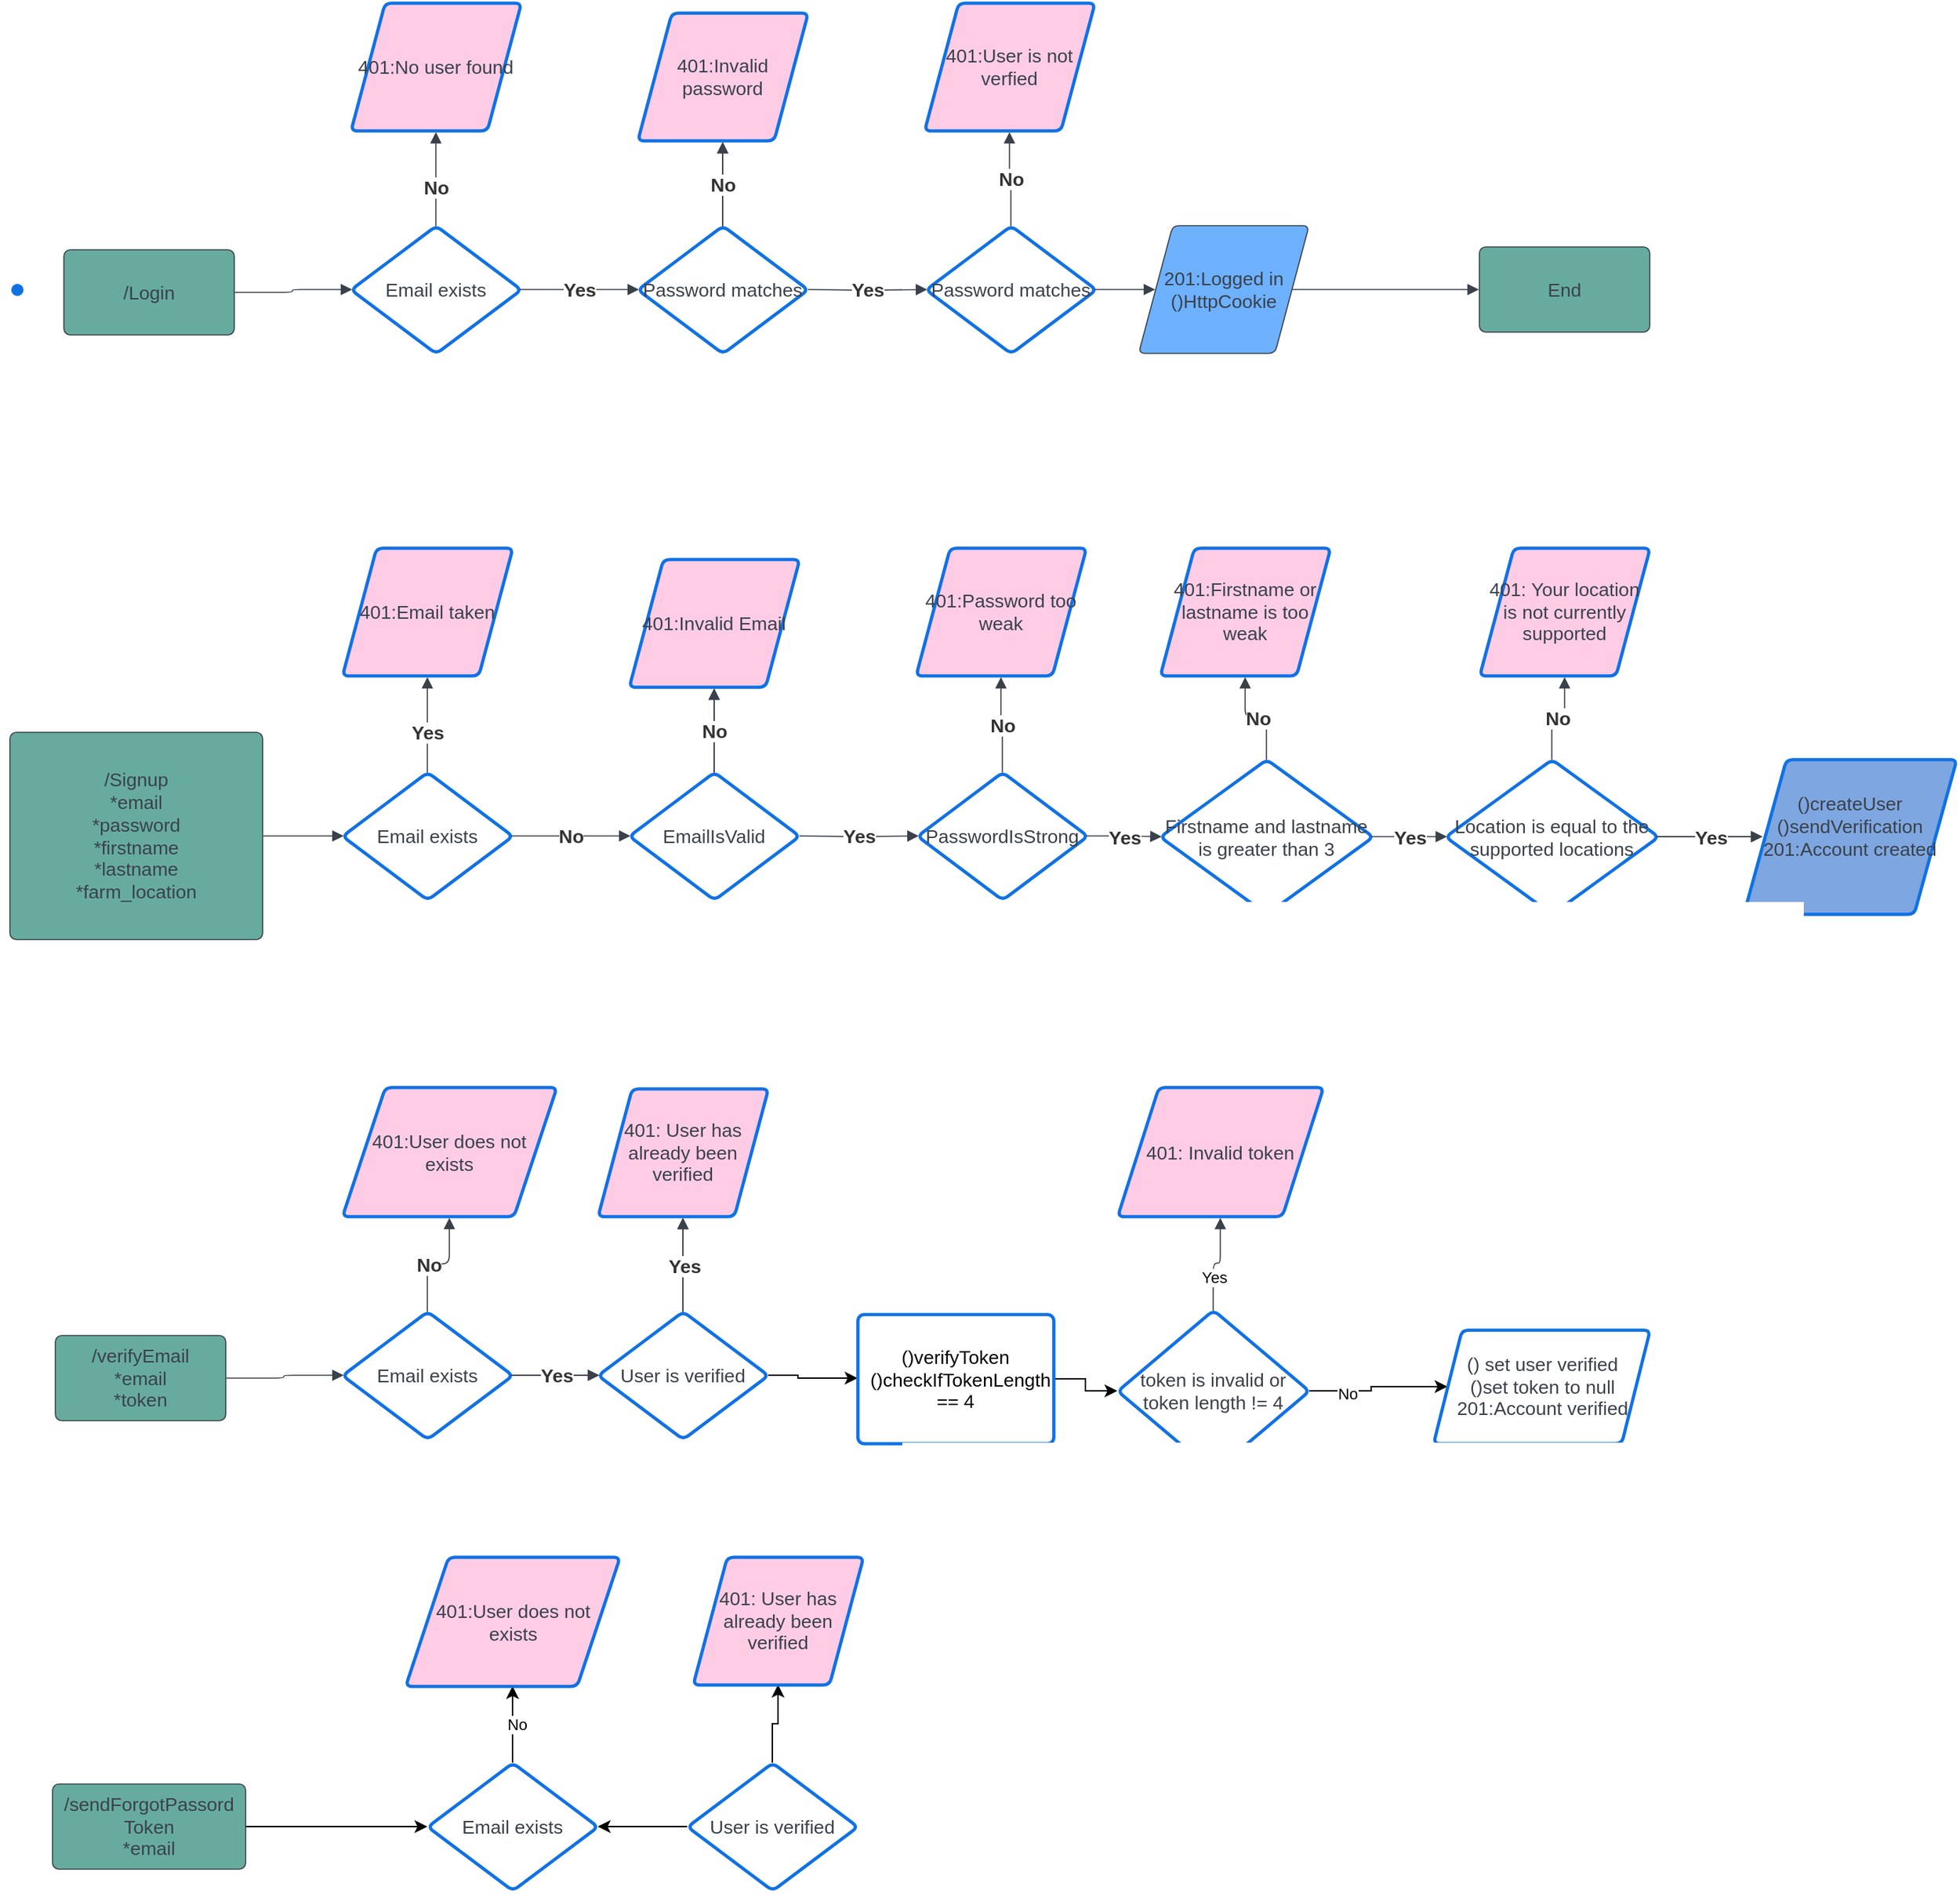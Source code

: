 <mxfile version="23.0.2" type="github">
  <diagram name="Page-1" id="c7558073-3199-34d8-9f00-42111426c3f3">
    <mxGraphModel dx="1134" dy="774" grid="1" gridSize="10" guides="1" tooltips="1" connect="1" arrows="1" fold="1" page="1" pageScale="1" pageWidth="826" pageHeight="1169" background="none" math="0" shadow="0">
      <root>
        <mxCell id="0" />
        <mxCell id="1" parent="0" />
        <mxCell id="62HumBrVCURjdnxOm6BM-210" value="/Login" style="html=1;overflow=block;blockSpacing=1;whiteSpace=wrap;fontSize=13.3;fontColor=#3a414a;spacing=3.8;strokeColor=#3a414a;strokeOpacity=100;fillOpacity=100;rounded=1;absoluteArcSize=1;arcSize=9;fillColor=#67AB9F;strokeWidth=0.8;lucidId=29C-Y0T68Jya;" vertex="1" parent="1">
          <mxGeometry x="383" y="879" width="120" height="60" as="geometry" />
        </mxCell>
        <mxCell id="62HumBrVCURjdnxOm6BM-211" value="Email exists" style="html=1;overflow=block;blockSpacing=1;whiteSpace=wrap;rhombus;fontSize=13.3;fontColor=#3a414a;spacing=3.8;strokeColor=#1071e5;strokeOpacity=100;fillOpacity=100;rounded=1;absoluteArcSize=1;arcSize=9;fillColor=#ffffff;strokeWidth=2.3;lucidId=29C-oESGDhz8;" vertex="1" parent="1">
          <mxGeometry x="585" y="862" width="120" height="90" as="geometry" />
        </mxCell>
        <mxCell id="62HumBrVCURjdnxOm6BM-212" value="201:Logged in&#xa;()HttpCookie" style="html=1;overflow=block;blockSpacing=1;whiteSpace=wrap;shape=parallelogram;perimeter=parallelogramPerimeter;anchorPointDirection=0;fontSize=13.3;fontColor=#3a414a;spacing=9;strokeColor=#3a414a;strokeOpacity=100;fillOpacity=100;rounded=1;absoluteArcSize=1;arcSize=9;fillColor=#6db1ff;strokeWidth=0.8;lucidId=29C-ZFRGiI9G;" vertex="1" parent="1">
          <mxGeometry x="1140" y="862" width="120" height="90" as="geometry" />
        </mxCell>
        <mxCell id="62HumBrVCURjdnxOm6BM-213" value="End" style="html=1;overflow=block;blockSpacing=1;whiteSpace=wrap;fontSize=13.3;fontColor=#3a414a;spacing=3.8;strokeColor=#3a414a;strokeOpacity=100;fillOpacity=100;rounded=1;absoluteArcSize=1;arcSize=9;fillColor=#67AB9F;strokeWidth=0.8;lucidId=29C-p0q4bzq7;" vertex="1" parent="1">
          <mxGeometry x="1380" y="877" width="120" height="60" as="geometry" />
        </mxCell>
        <mxCell id="62HumBrVCURjdnxOm6BM-214" value="" style="html=1;jettySize=18;whiteSpace=wrap;fontSize=13;strokeColor=#3a414a;strokeOpacity=100;strokeWidth=0.8;rounded=1;arcSize=12;edgeStyle=orthogonalEdgeStyle;startArrow=none;endArrow=block;endFill=1;exitX=1.003;exitY=0.5;exitPerimeter=0;entryX=0.009;entryY=0.5;entryPerimeter=0;lucidId=29C-rlwh0YN0;" edge="1" parent="1" source="62HumBrVCURjdnxOm6BM-210" target="62HumBrVCURjdnxOm6BM-211">
          <mxGeometry width="100" height="100" relative="1" as="geometry">
            <Array as="points" />
          </mxGeometry>
        </mxCell>
        <mxCell id="62HumBrVCURjdnxOm6BM-215" value="" style="html=1;jettySize=18;whiteSpace=wrap;fontSize=13.3;fontColor=#333333;fontStyle=1;strokeColor=#3a414a;strokeOpacity=100;strokeWidth=0.8;rounded=1;arcSize=12;edgeStyle=orthogonalEdgeStyle;startArrow=none;endArrow=block;endFill=1;exitX=0.991;exitY=0.5;exitPerimeter=0;entryX=0.009;entryY=0.5;entryPerimeter=0;lucidId=29C-Whvy0IPO;" edge="1" parent="1" source="62HumBrVCURjdnxOm6BM-211" target="62HumBrVCURjdnxOm6BM-220">
          <mxGeometry width="100" height="100" relative="1" as="geometry">
            <Array as="points" />
          </mxGeometry>
        </mxCell>
        <mxCell id="62HumBrVCURjdnxOm6BM-216" value="Yes" style="text;html=1;resizable=0;labelBackgroundColor=default;align=center;verticalAlign=middle;fontStyle=1;fontColor=#333333;fontSize=13.3;" vertex="1" parent="62HumBrVCURjdnxOm6BM-215">
          <mxGeometry relative="1" as="geometry" />
        </mxCell>
        <mxCell id="62HumBrVCURjdnxOm6BM-217" value="" style="html=1;jettySize=18;whiteSpace=wrap;fontSize=13.3;fontColor=#333333;fontStyle=1;strokeColor=#3a414a;strokeOpacity=100;strokeWidth=0.8;rounded=1;arcSize=12;edgeStyle=orthogonalEdgeStyle;startArrow=none;endArrow=block;endFill=1;exitX=0.5;exitY=0.004;exitPerimeter=0;entryX=0.5;entryY=1.012;entryPerimeter=0;lucidId=29C-Mr47LvP2;" edge="1" parent="1" source="62HumBrVCURjdnxOm6BM-211" target="62HumBrVCURjdnxOm6BM-223">
          <mxGeometry width="100" height="100" relative="1" as="geometry">
            <Array as="points" />
          </mxGeometry>
        </mxCell>
        <mxCell id="62HumBrVCURjdnxOm6BM-218" value="No" style="text;html=1;resizable=0;labelBackgroundColor=default;align=center;verticalAlign=middle;fontStyle=1;fontColor=#333333;fontSize=13.3;" vertex="1" parent="62HumBrVCURjdnxOm6BM-217">
          <mxGeometry x="-0.156" relative="1" as="geometry" />
        </mxCell>
        <mxCell id="62HumBrVCURjdnxOm6BM-219" value="" style="html=1;jettySize=18;whiteSpace=wrap;fontSize=13;strokeColor=#3a414a;strokeOpacity=100;strokeWidth=0.8;rounded=1;arcSize=12;edgeStyle=orthogonalEdgeStyle;startArrow=none;endArrow=block;endFill=1;exitX=0.903;exitY=0.5;exitPerimeter=0;entryX=-0.003;entryY=0.5;entryPerimeter=0;lucidId=29C-q3EVUtG_;" edge="1" parent="1" source="62HumBrVCURjdnxOm6BM-212" target="62HumBrVCURjdnxOm6BM-213">
          <mxGeometry width="100" height="100" relative="1" as="geometry">
            <Array as="points" />
          </mxGeometry>
        </mxCell>
        <mxCell id="62HumBrVCURjdnxOm6BM-220" value="Password matches" style="html=1;overflow=block;blockSpacing=1;whiteSpace=wrap;rhombus;fontSize=13.3;fontColor=#3a414a;spacing=3.8;strokeColor=#1071e5;strokeOpacity=100;fillOpacity=100;rounded=1;absoluteArcSize=1;arcSize=9;fillColor=#ffffff;strokeWidth=2.3;lucidId=p_C-7IIEqgi_;" vertex="1" parent="1">
          <mxGeometry x="787" y="862" width="120" height="90" as="geometry" />
        </mxCell>
        <mxCell id="62HumBrVCURjdnxOm6BM-221" value="" style="html=1;jettySize=18;whiteSpace=wrap;fontSize=13;strokeColor=#3a414a;strokeOpacity=100;strokeWidth=0.8;rounded=1;arcSize=12;edgeStyle=orthogonalEdgeStyle;startArrow=none;endArrow=block;endFill=1;exitX=0.5;exitY=0.004;exitPerimeter=0;entryX=0.5;entryY=1.012;entryPerimeter=0;lucidId=nbD-ZyhEIkPe;" edge="1" parent="1" source="62HumBrVCURjdnxOm6BM-220" target="62HumBrVCURjdnxOm6BM-222">
          <mxGeometry width="100" height="100" relative="1" as="geometry">
            <Array as="points" />
          </mxGeometry>
        </mxCell>
        <mxCell id="62HumBrVCURjdnxOm6BM-222" value="401:Invalid password" style="html=1;overflow=block;blockSpacing=1;whiteSpace=wrap;shape=parallelogram;perimeter=parallelogramPerimeter;anchorPointDirection=0;fontSize=13.3;fontColor=#3a414a;spacing=3.8;strokeColor=#1071e5;strokeOpacity=100;fillOpacity=100;rounded=1;absoluteArcSize=1;arcSize=9;fillColor=#FFCCE6;strokeWidth=2.3;lucidId=mbD-WJXODha4;" vertex="1" parent="1">
          <mxGeometry x="787" y="712" width="120" height="90" as="geometry" />
        </mxCell>
        <mxCell id="62HumBrVCURjdnxOm6BM-223" value="401:No user found" style="html=1;overflow=block;blockSpacing=1;whiteSpace=wrap;shape=parallelogram;perimeter=parallelogramPerimeter;anchorPointDirection=0;fontSize=13.3;fontColor=#3a414a;spacing=3.8;strokeColor=#1071e5;strokeOpacity=100;fillOpacity=100;rounded=1;absoluteArcSize=1;arcSize=9;fillColor=#FFCCE6;strokeWidth=2.3;lucidId=PeD-VPZ_ZLq2;" vertex="1" parent="1">
          <mxGeometry x="585" y="705" width="120" height="90" as="geometry" />
        </mxCell>
        <mxCell id="62HumBrVCURjdnxOm6BM-224" value="" style="html=1;jettySize=18;whiteSpace=wrap;fontSize=13.3;fontColor=#333333;fontStyle=1;strokeColor=#3a414a;strokeOpacity=100;strokeWidth=0.8;rounded=1;arcSize=12;edgeStyle=orthogonalEdgeStyle;startArrow=none;endArrow=block;endFill=1;entryX=0.009;entryY=0.5;entryPerimeter=0;lucidId=LfD-Xay5Ag-Q;" edge="1" parent="1" target="62HumBrVCURjdnxOm6BM-226">
          <mxGeometry width="100" height="100" relative="1" as="geometry">
            <Array as="points" />
            <mxPoint x="907" y="907" as="sourcePoint" />
          </mxGeometry>
        </mxCell>
        <mxCell id="62HumBrVCURjdnxOm6BM-225" value="Yes" style="text;html=1;resizable=0;labelBackgroundColor=default;align=center;verticalAlign=middle;fontStyle=1;fontColor=#333333;fontSize=13.3;" vertex="1" parent="62HumBrVCURjdnxOm6BM-224">
          <mxGeometry relative="1" as="geometry" />
        </mxCell>
        <mxCell id="62HumBrVCURjdnxOm6BM-226" value="Password matches" style="html=1;overflow=block;blockSpacing=1;whiteSpace=wrap;rhombus;fontSize=13.3;fontColor=#3a414a;spacing=3.8;strokeColor=#1071e5;strokeOpacity=100;fillOpacity=100;rounded=1;absoluteArcSize=1;arcSize=9;fillColor=#ffffff;strokeWidth=2.3;lucidId=LfD-Kc9T6Nfg;" vertex="1" parent="1">
          <mxGeometry x="990" y="862" width="120" height="90" as="geometry" />
        </mxCell>
        <mxCell id="62HumBrVCURjdnxOm6BM-227" value="" style="html=1;jettySize=18;whiteSpace=wrap;fontSize=13;strokeColor=#3a414a;strokeOpacity=100;strokeWidth=0.8;rounded=1;arcSize=12;edgeStyle=orthogonalEdgeStyle;startArrow=none;endArrow=block;endFill=1;exitX=0.991;exitY=0.5;exitPerimeter=0;entryX=0.097;entryY=0.5;entryPerimeter=0;lucidId=ZfD-6.MrFPfc;" edge="1" parent="1" source="62HumBrVCURjdnxOm6BM-226" target="62HumBrVCURjdnxOm6BM-212">
          <mxGeometry width="100" height="100" relative="1" as="geometry">
            <Array as="points" />
          </mxGeometry>
        </mxCell>
        <mxCell id="62HumBrVCURjdnxOm6BM-228" value="" style="html=1;jettySize=18;whiteSpace=wrap;fontSize=13.3;fontColor=#333333;fontStyle=1;align=center;strokeColor=#3a414a;strokeOpacity=100;strokeWidth=0.8;rounded=1;arcSize=12;edgeStyle=orthogonalEdgeStyle;startArrow=none;endArrow=block;endFill=1;exitX=0.5;exitY=0.004;exitPerimeter=0;entryX=0.5;entryY=1.012;entryPerimeter=0;lucidId=fgD-ajWM05fE;" edge="1" parent="1" source="62HumBrVCURjdnxOm6BM-220" target="62HumBrVCURjdnxOm6BM-222">
          <mxGeometry width="100" height="100" relative="1" as="geometry">
            <Array as="points" />
          </mxGeometry>
        </mxCell>
        <mxCell id="62HumBrVCURjdnxOm6BM-229" value="No" style="text;html=1;resizable=0;labelBackgroundColor=default;align=center;verticalAlign=middle;fontStyle=1;fontColor=#333333;fontSize=13.3;" vertex="1" parent="62HumBrVCURjdnxOm6BM-228">
          <mxGeometry relative="1" as="geometry" />
        </mxCell>
        <mxCell id="62HumBrVCURjdnxOm6BM-230" value="" style="html=1;jettySize=18;whiteSpace=wrap;fontSize=13.3;fontColor=#333333;fontStyle=1;align=center;strokeColor=#3a414a;strokeOpacity=100;strokeWidth=0.8;rounded=1;arcSize=12;edgeStyle=orthogonalEdgeStyle;startArrow=none;endArrow=block;endFill=1;exitX=0.5;exitY=0.004;exitPerimeter=0;entryX=0.5;entryY=1.012;entryPerimeter=0;lucidId=ugD-94D_F00T;" edge="1" parent="1" source="62HumBrVCURjdnxOm6BM-226" target="62HumBrVCURjdnxOm6BM-232">
          <mxGeometry width="100" height="100" relative="1" as="geometry">
            <Array as="points" />
          </mxGeometry>
        </mxCell>
        <mxCell id="62HumBrVCURjdnxOm6BM-231" value="No" style="text;html=1;resizable=0;labelBackgroundColor=default;align=center;verticalAlign=middle;fontStyle=1;fontColor=#333333;fontSize=13.3;" vertex="1" parent="62HumBrVCURjdnxOm6BM-230">
          <mxGeometry relative="1" as="geometry" />
        </mxCell>
        <mxCell id="62HumBrVCURjdnxOm6BM-232" value="401:User is not verfied" style="html=1;overflow=block;blockSpacing=1;whiteSpace=wrap;shape=parallelogram;perimeter=parallelogramPerimeter;anchorPointDirection=0;fontSize=13.3;fontColor=#3a414a;spacing=3.8;strokeColor=#1071e5;strokeOpacity=100;fillOpacity=100;rounded=1;absoluteArcSize=1;arcSize=9;fillColor=#FFCCE6;strokeWidth=2.3;lucidId=wgD-iBjF-E~x;" vertex="1" parent="1">
          <mxGeometry x="989" y="705" width="120" height="90" as="geometry" />
        </mxCell>
        <mxCell id="62HumBrVCURjdnxOm6BM-233" value="/Signup&#xa;*email&#xa;*password&#xa;*firstname&#xa;*lastname&#xa;*farm_location" style="html=1;overflow=block;blockSpacing=1;whiteSpace=wrap;fontSize=13.3;fontColor=#3a414a;spacing=3.8;strokeColor=#3a414a;strokeOpacity=100;fillOpacity=100;rounded=1;absoluteArcSize=1;arcSize=9;fillColor=#67AB9F;strokeWidth=0.8;lucidId=ThD-msHrC5PV;" vertex="1" parent="1">
          <mxGeometry x="345" y="1219" width="178" height="146" as="geometry" />
        </mxCell>
        <mxCell id="62HumBrVCURjdnxOm6BM-234" value="Email exists" style="html=1;overflow=block;blockSpacing=1;whiteSpace=wrap;rhombus;fontSize=13.3;fontColor=#3a414a;spacing=3.8;strokeColor=#1071e5;strokeOpacity=100;fillOpacity=100;rounded=1;absoluteArcSize=1;arcSize=9;fillColor=#ffffff;strokeWidth=2.3;lucidId=ThD-nvDqKR3D;" vertex="1" parent="1">
          <mxGeometry x="579" y="1247" width="120" height="90" as="geometry" />
        </mxCell>
        <mxCell id="62HumBrVCURjdnxOm6BM-235" value="" style="html=1;jettySize=18;whiteSpace=wrap;fontSize=13;strokeColor=#3a414a;strokeOpacity=100;strokeWidth=0.8;rounded=1;arcSize=12;edgeStyle=orthogonalEdgeStyle;startArrow=none;endArrow=block;endFill=1;exitX=1.002;exitY=0.5;exitPerimeter=0;entryX=0.009;entryY=0.5;entryPerimeter=0;lucidId=ThD-l9cR6ZK3;" edge="1" parent="1" source="62HumBrVCURjdnxOm6BM-233" target="62HumBrVCURjdnxOm6BM-234">
          <mxGeometry width="100" height="100" relative="1" as="geometry">
            <Array as="points" />
          </mxGeometry>
        </mxCell>
        <mxCell id="62HumBrVCURjdnxOm6BM-236" value="" style="html=1;jettySize=18;whiteSpace=wrap;fontSize=13.3;fontColor=#333333;fontStyle=1;strokeColor=#3a414a;strokeOpacity=100;strokeWidth=0.8;rounded=1;arcSize=12;edgeStyle=orthogonalEdgeStyle;startArrow=none;endArrow=block;endFill=1;exitX=0.991;exitY=0.5;exitPerimeter=0;entryX=0.009;entryY=0.5;entryPerimeter=0;lucidId=ThD-q9ZssvZ3;" edge="1" parent="1" source="62HumBrVCURjdnxOm6BM-234" target="62HumBrVCURjdnxOm6BM-240">
          <mxGeometry width="100" height="100" relative="1" as="geometry">
            <Array as="points" />
          </mxGeometry>
        </mxCell>
        <mxCell id="62HumBrVCURjdnxOm6BM-237" value="No" style="text;html=1;resizable=0;labelBackgroundColor=default;align=center;verticalAlign=middle;fontStyle=1;fontColor=#333333;fontSize=13.3;" vertex="1" parent="62HumBrVCURjdnxOm6BM-236">
          <mxGeometry relative="1" as="geometry" />
        </mxCell>
        <mxCell id="62HumBrVCURjdnxOm6BM-238" value="" style="html=1;jettySize=18;whiteSpace=wrap;fontSize=13.3;fontColor=#333333;fontStyle=1;strokeColor=#3a414a;strokeOpacity=100;strokeWidth=0.8;rounded=1;arcSize=12;edgeStyle=orthogonalEdgeStyle;startArrow=none;endArrow=block;endFill=1;exitX=0.5;exitY=0.004;exitPerimeter=0;entryX=0.5;entryY=1.012;entryPerimeter=0;lucidId=ThD-I19RZEaH;" edge="1" parent="1" source="62HumBrVCURjdnxOm6BM-234" target="62HumBrVCURjdnxOm6BM-243">
          <mxGeometry width="100" height="100" relative="1" as="geometry">
            <Array as="points" />
          </mxGeometry>
        </mxCell>
        <mxCell id="62HumBrVCURjdnxOm6BM-239" value="Yes" style="text;html=1;resizable=0;labelBackgroundColor=default;align=center;verticalAlign=middle;fontStyle=1;fontColor=#333333;fontSize=13.3;" vertex="1" parent="62HumBrVCURjdnxOm6BM-238">
          <mxGeometry x="-0.156" relative="1" as="geometry" />
        </mxCell>
        <mxCell id="62HumBrVCURjdnxOm6BM-240" value="EmailIsValid" style="html=1;overflow=block;blockSpacing=1;whiteSpace=wrap;rhombus;fontSize=13.3;fontColor=#3a414a;spacing=3.8;strokeColor=#1071e5;strokeOpacity=100;fillOpacity=100;rounded=1;absoluteArcSize=1;arcSize=9;fillColor=#ffffff;strokeWidth=2.3;lucidId=ThD-5_bWH5HX;" vertex="1" parent="1">
          <mxGeometry x="781" y="1247" width="120" height="90" as="geometry" />
        </mxCell>
        <mxCell id="62HumBrVCURjdnxOm6BM-241" value="" style="html=1;jettySize=18;whiteSpace=wrap;fontSize=13;strokeColor=#3a414a;strokeOpacity=100;strokeWidth=0.8;rounded=1;arcSize=12;edgeStyle=orthogonalEdgeStyle;startArrow=none;endArrow=block;endFill=1;exitX=0.5;exitY=0.004;exitPerimeter=0;entryX=0.5;entryY=1.012;entryPerimeter=0;lucidId=ThD-HYlzz02X;" edge="1" parent="1" source="62HumBrVCURjdnxOm6BM-240" target="62HumBrVCURjdnxOm6BM-242">
          <mxGeometry width="100" height="100" relative="1" as="geometry">
            <Array as="points" />
          </mxGeometry>
        </mxCell>
        <mxCell id="62HumBrVCURjdnxOm6BM-242" value="401:Invalid Email" style="html=1;overflow=block;blockSpacing=1;whiteSpace=wrap;shape=parallelogram;perimeter=parallelogramPerimeter;anchorPointDirection=0;fontSize=13.3;fontColor=#3a414a;spacing=3.8;strokeColor=#1071e5;strokeOpacity=100;fillOpacity=100;rounded=1;absoluteArcSize=1;arcSize=9;fillColor=#FFCCE6;strokeWidth=2.3;lucidId=ThD-_YmIvzGc;" vertex="1" parent="1">
          <mxGeometry x="781" y="1097" width="120" height="90" as="geometry" />
        </mxCell>
        <mxCell id="62HumBrVCURjdnxOm6BM-243" value="401:Email taken" style="html=1;overflow=block;blockSpacing=1;whiteSpace=wrap;shape=parallelogram;perimeter=parallelogramPerimeter;anchorPointDirection=0;fontSize=13.3;fontColor=#3a414a;spacing=3.8;strokeColor=#1071e5;strokeOpacity=100;fillOpacity=100;rounded=1;absoluteArcSize=1;arcSize=9;fillColor=#FFCCE6;strokeWidth=2.3;lucidId=ThD-IimVVPlu;" vertex="1" parent="1">
          <mxGeometry x="579" y="1089" width="120" height="90" as="geometry" />
        </mxCell>
        <mxCell id="62HumBrVCURjdnxOm6BM-244" value="" style="html=1;jettySize=18;whiteSpace=wrap;fontSize=13.3;fontColor=#333333;fontStyle=1;strokeColor=#3a414a;strokeOpacity=100;strokeWidth=0.8;rounded=1;arcSize=12;edgeStyle=orthogonalEdgeStyle;startArrow=none;endArrow=block;endFill=1;entryX=0.009;entryY=0.5;entryPerimeter=0;lucidId=ThD-vpn3.ZYP;" edge="1" parent="1" target="62HumBrVCURjdnxOm6BM-246">
          <mxGeometry width="100" height="100" relative="1" as="geometry">
            <Array as="points" />
            <mxPoint x="901" y="1292" as="sourcePoint" />
          </mxGeometry>
        </mxCell>
        <mxCell id="62HumBrVCURjdnxOm6BM-245" value="Yes" style="text;html=1;resizable=0;labelBackgroundColor=default;align=center;verticalAlign=middle;fontStyle=1;fontColor=#333333;fontSize=13.3;" vertex="1" parent="62HumBrVCURjdnxOm6BM-244">
          <mxGeometry relative="1" as="geometry" />
        </mxCell>
        <mxCell id="62HumBrVCURjdnxOm6BM-246" value="PasswordIsStrong" style="html=1;overflow=block;blockSpacing=1;whiteSpace=wrap;rhombus;fontSize=13.3;fontColor=#3a414a;spacing=3.8;strokeColor=#1071e5;strokeOpacity=100;fillOpacity=100;rounded=1;absoluteArcSize=1;arcSize=9;fillColor=#ffffff;strokeWidth=2.3;lucidId=ThD-HPPIBmXh;" vertex="1" parent="1">
          <mxGeometry x="984" y="1247" width="120" height="90" as="geometry" />
        </mxCell>
        <mxCell id="62HumBrVCURjdnxOm6BM-247" value="" style="html=1;jettySize=18;whiteSpace=wrap;fontSize=13.3;fontColor=#333333;fontStyle=1;align=center;strokeColor=#3a414a;strokeOpacity=100;strokeWidth=0.8;rounded=1;arcSize=12;edgeStyle=orthogonalEdgeStyle;startArrow=none;endArrow=block;endFill=1;exitX=0.5;exitY=0.004;exitPerimeter=0;entryX=0.5;entryY=1.012;entryPerimeter=0;lucidId=ThD-p2_1oI.5;" edge="1" parent="1" source="62HumBrVCURjdnxOm6BM-240" target="62HumBrVCURjdnxOm6BM-242">
          <mxGeometry width="100" height="100" relative="1" as="geometry">
            <Array as="points" />
          </mxGeometry>
        </mxCell>
        <mxCell id="62HumBrVCURjdnxOm6BM-248" value="No" style="text;html=1;resizable=0;labelBackgroundColor=default;align=center;verticalAlign=middle;fontStyle=1;fontColor=#333333;fontSize=13.3;" vertex="1" parent="62HumBrVCURjdnxOm6BM-247">
          <mxGeometry relative="1" as="geometry" />
        </mxCell>
        <mxCell id="62HumBrVCURjdnxOm6BM-249" value="" style="html=1;jettySize=18;whiteSpace=wrap;fontSize=13.3;fontColor=#333333;fontStyle=1;align=center;strokeColor=#3a414a;strokeOpacity=100;strokeWidth=0.8;rounded=1;arcSize=12;edgeStyle=orthogonalEdgeStyle;startArrow=none;endArrow=block;endFill=1;exitX=0.5;exitY=0.004;exitPerimeter=0;entryX=0.5;entryY=1.012;entryPerimeter=0;lucidId=ThD-bxyU5PMf;" edge="1" parent="1" source="62HumBrVCURjdnxOm6BM-246" target="62HumBrVCURjdnxOm6BM-251">
          <mxGeometry width="100" height="100" relative="1" as="geometry">
            <Array as="points" />
          </mxGeometry>
        </mxCell>
        <mxCell id="62HumBrVCURjdnxOm6BM-250" value="No" style="text;html=1;resizable=0;labelBackgroundColor=default;align=center;verticalAlign=middle;fontStyle=1;fontColor=#333333;fontSize=13.3;" vertex="1" parent="62HumBrVCURjdnxOm6BM-249">
          <mxGeometry relative="1" as="geometry" />
        </mxCell>
        <mxCell id="62HumBrVCURjdnxOm6BM-251" value="401:Password too weak" style="html=1;overflow=block;blockSpacing=1;whiteSpace=wrap;shape=parallelogram;perimeter=parallelogramPerimeter;anchorPointDirection=0;fontSize=13.3;fontColor=#3a414a;spacing=3.8;strokeColor=#1071e5;strokeOpacity=100;fillOpacity=100;rounded=1;absoluteArcSize=1;arcSize=9;fillColor=#FFCCE6;strokeWidth=2.3;lucidId=ThD-a4Rsdz5X;" vertex="1" parent="1">
          <mxGeometry x="983" y="1089" width="120" height="90" as="geometry" />
        </mxCell>
        <mxCell id="62HumBrVCURjdnxOm6BM-252" value="Firstname and lastname is greater than 3" style="html=1;overflow=block;blockSpacing=1;whiteSpace=wrap;rhombus;fontSize=13.3;fontColor=#3a414a;spacing=3.8;strokeColor=#1071e5;strokeOpacity=100;fillOpacity=100;rounded=1;absoluteArcSize=1;arcSize=9;fillColor=#ffffff;strokeWidth=2.3;lucidId=mkD-M_D.9qMC;" vertex="1" parent="1">
          <mxGeometry x="1155" y="1238" width="150" height="109" as="geometry" />
        </mxCell>
        <mxCell id="62HumBrVCURjdnxOm6BM-253" value="" style="html=1;jettySize=18;whiteSpace=wrap;fontSize=13.3;fontColor=#333333;fontStyle=1;align=center;strokeColor=#3a414a;strokeOpacity=100;strokeWidth=0.8;rounded=1;arcSize=12;edgeStyle=orthogonalEdgeStyle;startArrow=none;endArrow=block;endFill=1;exitX=0.5;exitY=0.003;exitPerimeter=0;entryX=0.5;entryY=1.012;entryPerimeter=0;lucidId=mkD-bn9vjI7e;" edge="1" parent="1" source="62HumBrVCURjdnxOm6BM-252" target="62HumBrVCURjdnxOm6BM-255">
          <mxGeometry width="100" height="100" relative="1" as="geometry">
            <Array as="points" />
          </mxGeometry>
        </mxCell>
        <mxCell id="62HumBrVCURjdnxOm6BM-254" value="No" style="text;html=1;resizable=0;labelBackgroundColor=default;align=center;verticalAlign=middle;fontStyle=1;fontColor=#333333;fontSize=13.3;" vertex="1" parent="62HumBrVCURjdnxOm6BM-253">
          <mxGeometry relative="1" as="geometry" />
        </mxCell>
        <mxCell id="62HumBrVCURjdnxOm6BM-255" value="401:Firstname or lastname is too weak" style="html=1;overflow=block;blockSpacing=1;whiteSpace=wrap;shape=parallelogram;perimeter=parallelogramPerimeter;anchorPointDirection=0;fontSize=13.3;fontColor=#3a414a;spacing=3.8;strokeColor=#1071e5;strokeOpacity=100;fillOpacity=100;rounded=1;absoluteArcSize=1;arcSize=9;fillColor=#FFCCE6;strokeWidth=2.3;lucidId=mkD-_qlNn2yM;" vertex="1" parent="1">
          <mxGeometry x="1155" y="1089" width="120" height="90" as="geometry" />
        </mxCell>
        <mxCell id="62HumBrVCURjdnxOm6BM-256" value="Location is equal to the supported locations" style="html=1;overflow=block;blockSpacing=1;whiteSpace=wrap;rhombus;fontSize=13.3;fontColor=#3a414a;spacing=3.8;strokeColor=#1071e5;strokeOpacity=100;fillOpacity=100;rounded=1;absoluteArcSize=1;arcSize=9;fillColor=#ffffff;strokeWidth=2.3;lucidId=WlD-x6b0ivu4;" vertex="1" parent="1">
          <mxGeometry x="1356" y="1238" width="150" height="109" as="geometry" />
        </mxCell>
        <mxCell id="62HumBrVCURjdnxOm6BM-257" value="" style="html=1;jettySize=18;whiteSpace=wrap;fontSize=13.3;fontColor=#333333;fontStyle=1;align=center;strokeColor=#3a414a;strokeOpacity=100;strokeWidth=0.8;rounded=1;arcSize=12;edgeStyle=orthogonalEdgeStyle;startArrow=none;endArrow=block;endFill=1;exitX=0.5;exitY=0.003;exitPerimeter=0;entryX=0.5;entryY=1.012;entryPerimeter=0;lucidId=WlD-pn3rZpLL;" edge="1" parent="1" source="62HumBrVCURjdnxOm6BM-256" target="62HumBrVCURjdnxOm6BM-259">
          <mxGeometry width="100" height="100" relative="1" as="geometry">
            <Array as="points" />
          </mxGeometry>
        </mxCell>
        <mxCell id="62HumBrVCURjdnxOm6BM-258" value="No" style="text;html=1;resizable=0;labelBackgroundColor=default;align=center;verticalAlign=middle;fontStyle=1;fontColor=#333333;fontSize=13.3;" vertex="1" parent="62HumBrVCURjdnxOm6BM-257">
          <mxGeometry relative="1" as="geometry" />
        </mxCell>
        <mxCell id="62HumBrVCURjdnxOm6BM-259" value="401: Your location is not currently supported" style="html=1;overflow=block;blockSpacing=1;whiteSpace=wrap;shape=parallelogram;perimeter=parallelogramPerimeter;anchorPointDirection=0;fontSize=13.3;fontColor=#3a414a;spacing=3.8;strokeColor=#1071e5;strokeOpacity=100;fillOpacity=100;rounded=1;absoluteArcSize=1;arcSize=9;fillColor=#FFCCE6;strokeWidth=2.3;lucidId=WlD-W20Hxn9_;" vertex="1" parent="1">
          <mxGeometry x="1380" y="1089" width="120" height="90" as="geometry" />
        </mxCell>
        <mxCell id="62HumBrVCURjdnxOm6BM-260" value="" style="html=1;jettySize=18;whiteSpace=wrap;fontSize=13.3;fontColor=#333333;fontStyle=1;align=center;strokeColor=#3a414a;strokeOpacity=100;strokeWidth=0.8;rounded=1;arcSize=12;edgeStyle=orthogonalEdgeStyle;startArrow=none;endArrow=block;endFill=1;exitX=0.991;exitY=0.5;exitPerimeter=0;entryX=0.008;entryY=0.5;entryPerimeter=0;lucidId=5lD-wXkpy7O.;" edge="1" parent="1" source="62HumBrVCURjdnxOm6BM-246" target="62HumBrVCURjdnxOm6BM-252">
          <mxGeometry width="100" height="100" relative="1" as="geometry">
            <Array as="points" />
          </mxGeometry>
        </mxCell>
        <mxCell id="62HumBrVCURjdnxOm6BM-261" value="Yes" style="text;html=1;resizable=0;labelBackgroundColor=default;align=center;verticalAlign=middle;fontStyle=1;fontColor=#333333;fontSize=13.3;" vertex="1" parent="62HumBrVCURjdnxOm6BM-260">
          <mxGeometry relative="1" as="geometry" />
        </mxCell>
        <mxCell id="62HumBrVCURjdnxOm6BM-262" value="" style="html=1;jettySize=18;whiteSpace=wrap;fontSize=13.3;fontColor=#333333;fontStyle=1;align=center;strokeColor=#3a414a;strokeOpacity=100;strokeWidth=0.8;rounded=1;arcSize=12;edgeStyle=orthogonalEdgeStyle;startArrow=none;endArrow=block;endFill=1;exitX=0.992;exitY=0.5;exitPerimeter=0;entryX=0.008;entryY=0.5;entryPerimeter=0;lucidId=fmD-oQvoLiTi;" edge="1" parent="1" source="62HumBrVCURjdnxOm6BM-252" target="62HumBrVCURjdnxOm6BM-256">
          <mxGeometry width="100" height="100" relative="1" as="geometry">
            <Array as="points" />
          </mxGeometry>
        </mxCell>
        <mxCell id="62HumBrVCURjdnxOm6BM-263" value="Yes" style="text;html=1;resizable=0;labelBackgroundColor=default;align=center;verticalAlign=middle;fontStyle=1;fontColor=#333333;fontSize=13.3;" vertex="1" parent="62HumBrVCURjdnxOm6BM-262">
          <mxGeometry relative="1" as="geometry" />
        </mxCell>
        <mxCell id="62HumBrVCURjdnxOm6BM-264" value="" style="html=1;jettySize=18;whiteSpace=wrap;fontSize=13;strokeColor=#3a414a;strokeOpacity=100;strokeWidth=0.8;rounded=1;arcSize=12;edgeStyle=orthogonalEdgeStyle;startArrow=none;endArrow=block;endFill=1;exitX=0.992;exitY=0.5;exitPerimeter=0;entryX=0.089;entryY=0.5;entryPerimeter=0;lucidId=DnD-TMCN.EOl;" edge="1" parent="1" source="62HumBrVCURjdnxOm6BM-256" target="62HumBrVCURjdnxOm6BM-265">
          <mxGeometry width="100" height="100" relative="1" as="geometry">
            <Array as="points" />
          </mxGeometry>
        </mxCell>
        <mxCell id="62HumBrVCURjdnxOm6BM-265" value="()createUser&#xa;()sendVerification&#xa;201:Account created&#xa;" style="html=1;overflow=block;blockSpacing=1;whiteSpace=wrap;shape=parallelogram;perimeter=parallelogramPerimeter;anchorPointDirection=0;fontSize=13.3;fontColor=#3a414a;spacing=3.8;strokeColor=#1071e5;strokeOpacity=100;fillOpacity=100;rounded=1;absoluteArcSize=1;arcSize=9;fillColor=#7EA6E0;strokeWidth=2.3;lucidId=DnD-C7UqugdJ;" vertex="1" parent="1">
          <mxGeometry x="1566" y="1238" width="150" height="109" as="geometry" />
        </mxCell>
        <mxCell id="62HumBrVCURjdnxOm6BM-266" value="" style="html=1;jettySize=18;whiteSpace=wrap;fontSize=13.3;fontColor=#333333;fontStyle=1;align=center;strokeColor=#3a414a;strokeOpacity=100;strokeWidth=0.8;rounded=1;arcSize=12;edgeStyle=orthogonalEdgeStyle;startArrow=none;endArrow=block;endFill=1;exitX=0.992;exitY=0.5;exitPerimeter=0;entryX=0.089;entryY=0.5;entryPerimeter=0;lucidId=RnD-hno0RCDE;" edge="1" parent="1" source="62HumBrVCURjdnxOm6BM-256" target="62HumBrVCURjdnxOm6BM-265">
          <mxGeometry width="100" height="100" relative="1" as="geometry">
            <Array as="points" />
          </mxGeometry>
        </mxCell>
        <mxCell id="62HumBrVCURjdnxOm6BM-267" value="Yes" style="text;html=1;resizable=0;labelBackgroundColor=default;align=center;verticalAlign=middle;fontStyle=1;fontColor=#333333;fontSize=13.3;" vertex="1" parent="62HumBrVCURjdnxOm6BM-266">
          <mxGeometry relative="1" as="geometry" />
        </mxCell>
        <mxCell id="62HumBrVCURjdnxOm6BM-268" value="/verifyEmail&#xa;*email&#xa;*token" style="html=1;overflow=block;blockSpacing=1;whiteSpace=wrap;fontSize=13.3;fontColor=#3a414a;spacing=3.8;strokeColor=#3a414a;strokeOpacity=100;fillOpacity=100;rounded=1;absoluteArcSize=1;arcSize=9;fillColor=#67AB9F;strokeWidth=0.8;lucidId=DrD-D4KeFBbC;" vertex="1" parent="1">
          <mxGeometry x="377" y="1644" width="120" height="60" as="geometry" />
        </mxCell>
        <mxCell id="62HumBrVCURjdnxOm6BM-269" value="Email exists" style="html=1;overflow=block;blockSpacing=1;whiteSpace=wrap;rhombus;fontSize=13.3;fontColor=#3a414a;spacing=3.8;strokeColor=#1071e5;strokeOpacity=100;fillOpacity=100;rounded=1;absoluteArcSize=1;arcSize=9;fillColor=#ffffff;strokeWidth=2.3;lucidId=DrD-Ha23VHyx;" vertex="1" parent="1">
          <mxGeometry x="579" y="1627" width="120" height="90" as="geometry" />
        </mxCell>
        <mxCell id="62HumBrVCURjdnxOm6BM-270" value="" style="html=1;jettySize=18;whiteSpace=wrap;fontSize=13;strokeColor=#3a414a;strokeOpacity=100;strokeWidth=0.8;rounded=1;arcSize=12;edgeStyle=orthogonalEdgeStyle;startArrow=none;endArrow=block;endFill=1;exitX=1.003;exitY=0.5;exitPerimeter=0;entryX=0.009;entryY=0.5;entryPerimeter=0;lucidId=DrD-r2CzdIG8;" edge="1" parent="1" source="62HumBrVCURjdnxOm6BM-268" target="62HumBrVCURjdnxOm6BM-269">
          <mxGeometry width="100" height="100" relative="1" as="geometry">
            <Array as="points" />
          </mxGeometry>
        </mxCell>
        <mxCell id="62HumBrVCURjdnxOm6BM-271" value="" style="html=1;jettySize=18;whiteSpace=wrap;fontSize=13.3;fontColor=#333333;fontStyle=1;strokeColor=#3a414a;strokeOpacity=100;strokeWidth=0.8;rounded=1;arcSize=12;edgeStyle=orthogonalEdgeStyle;startArrow=none;endArrow=block;endFill=1;exitX=0.5;exitY=0.004;exitPerimeter=0;entryX=0.5;entryY=1.012;entryPerimeter=0;lucidId=DrD-eDjje7M5;" edge="1" parent="1" source="62HumBrVCURjdnxOm6BM-269" target="62HumBrVCURjdnxOm6BM-273">
          <mxGeometry width="100" height="100" relative="1" as="geometry">
            <Array as="points" />
          </mxGeometry>
        </mxCell>
        <mxCell id="62HumBrVCURjdnxOm6BM-272" value="No" style="text;html=1;resizable=0;labelBackgroundColor=default;align=center;verticalAlign=middle;fontStyle=1;fontColor=#333333;fontSize=13.3;" vertex="1" parent="62HumBrVCURjdnxOm6BM-271">
          <mxGeometry x="-0.156" relative="1" as="geometry" />
        </mxCell>
        <mxCell id="62HumBrVCURjdnxOm6BM-273" value=" 401:User does not exists" style="html=1;overflow=block;blockSpacing=1;whiteSpace=wrap;shape=parallelogram;perimeter=parallelogramPerimeter;anchorPointDirection=0;fontSize=13.3;fontColor=#3a414a;spacing=3.8;strokeColor=#1071e5;strokeOpacity=100;fillOpacity=100;rounded=1;absoluteArcSize=1;arcSize=9;fillColor=#FFCCE6;strokeWidth=2.3;lucidId=DrD-UljO6VfJ;" vertex="1" parent="1">
          <mxGeometry x="579" y="1469" width="151" height="91" as="geometry" />
        </mxCell>
        <mxCell id="62HumBrVCURjdnxOm6BM-274" value="" style="html=1;jettySize=18;whiteSpace=wrap;fontSize=13;strokeColor=#3a414a;strokeOpacity=100;strokeWidth=0.8;rounded=1;arcSize=12;edgeStyle=orthogonalEdgeStyle;startArrow=none;endArrow=block;endFill=1;exitX=0.991;exitY=0.5;exitPerimeter=0;entryX=0.009;entryY=0.5;entryPerimeter=0;lucidId=DzD-n7Ik6UJr;" edge="1" parent="1" source="62HumBrVCURjdnxOm6BM-269" target="62HumBrVCURjdnxOm6BM-275">
          <mxGeometry width="100" height="100" relative="1" as="geometry">
            <Array as="points" />
          </mxGeometry>
        </mxCell>
        <mxCell id="62HumBrVCURjdnxOm6BM-290" value="" style="edgeStyle=orthogonalEdgeStyle;rounded=0;orthogonalLoop=1;jettySize=auto;html=1;" edge="1" parent="1" source="62HumBrVCURjdnxOm6BM-275" target="62HumBrVCURjdnxOm6BM-285">
          <mxGeometry relative="1" as="geometry">
            <Array as="points">
              <mxPoint x="900" y="1672" />
              <mxPoint x="900" y="1674" />
            </Array>
          </mxGeometry>
        </mxCell>
        <mxCell id="62HumBrVCURjdnxOm6BM-275" value="User is verified" style="html=1;overflow=block;blockSpacing=1;whiteSpace=wrap;rhombus;fontSize=13.3;fontColor=#3a414a;spacing=3.8;strokeColor=#1071e5;strokeOpacity=100;fillOpacity=100;rounded=1;absoluteArcSize=1;arcSize=9;fillColor=#ffffff;strokeWidth=2.3;lucidId=DzD-SO5HRPDs;" vertex="1" parent="1">
          <mxGeometry x="759" y="1627" width="120" height="90" as="geometry" />
        </mxCell>
        <mxCell id="62HumBrVCURjdnxOm6BM-276" value="" style="html=1;jettySize=18;whiteSpace=wrap;fontSize=13.3;fontColor=#333333;fontStyle=1;align=center;strokeColor=#3a414a;strokeOpacity=100;strokeWidth=0.8;rounded=1;arcSize=12;edgeStyle=orthogonalEdgeStyle;startArrow=none;endArrow=block;endFill=1;exitX=0.991;exitY=0.5;exitPerimeter=0;lucidId=JzD-YJ_QIraR;" edge="1" parent="1" source="62HumBrVCURjdnxOm6BM-269">
          <mxGeometry width="100" height="100" relative="1" as="geometry">
            <Array as="points" />
            <mxPoint x="760" y="1672" as="targetPoint" />
          </mxGeometry>
        </mxCell>
        <mxCell id="62HumBrVCURjdnxOm6BM-277" value="Yes" style="text;html=1;resizable=0;labelBackgroundColor=default;align=center;verticalAlign=middle;fontStyle=1;fontColor=#333333;fontSize=13.3;" vertex="1" parent="62HumBrVCURjdnxOm6BM-276">
          <mxGeometry relative="1" as="geometry" />
        </mxCell>
        <mxCell id="62HumBrVCURjdnxOm6BM-278" value="" style="html=1;jettySize=18;whiteSpace=wrap;fontSize=13;strokeColor=#3a414a;strokeOpacity=100;strokeWidth=0.8;rounded=1;arcSize=12;edgeStyle=orthogonalEdgeStyle;startArrow=none;endArrow=block;endFill=1;exitX=0.5;exitY=0.004;exitPerimeter=0;entryX=0.5;entryY=1.012;entryPerimeter=0;lucidId=tAD-3GIKfAPc;" edge="1" parent="1" source="62HumBrVCURjdnxOm6BM-275" target="62HumBrVCURjdnxOm6BM-279">
          <mxGeometry width="100" height="100" relative="1" as="geometry">
            <Array as="points" />
          </mxGeometry>
        </mxCell>
        <mxCell id="62HumBrVCURjdnxOm6BM-279" value="401: User has already been verified" style="html=1;overflow=block;blockSpacing=1;whiteSpace=wrap;shape=parallelogram;perimeter=parallelogramPerimeter;anchorPointDirection=0;fontSize=13.3;fontColor=#3a414a;spacing=3.8;strokeColor=#1071e5;strokeOpacity=100;fillOpacity=100;rounded=1;absoluteArcSize=1;arcSize=9;fillColor=#FFCCE6;strokeWidth=2.3;lucidId=BAD-1t90olPH;" vertex="1" parent="1">
          <mxGeometry x="759" y="1470" width="120" height="90" as="geometry" />
        </mxCell>
        <mxCell id="62HumBrVCURjdnxOm6BM-295" value="" style="edgeStyle=orthogonalEdgeStyle;rounded=0;orthogonalLoop=1;jettySize=auto;html=1;" edge="1" parent="1" source="62HumBrVCURjdnxOm6BM-280" target="62HumBrVCURjdnxOm6BM-294">
          <mxGeometry relative="1" as="geometry" />
        </mxCell>
        <mxCell id="62HumBrVCURjdnxOm6BM-296" value="No" style="edgeLabel;html=1;align=center;verticalAlign=middle;resizable=0;points=[];" vertex="1" connectable="0" parent="62HumBrVCURjdnxOm6BM-295">
          <mxGeometry x="-0.473" y="-2" relative="1" as="geometry">
            <mxPoint as="offset" />
          </mxGeometry>
        </mxCell>
        <mxCell id="62HumBrVCURjdnxOm6BM-280" value="token is invalid or token length != 4" style="html=1;overflow=block;blockSpacing=1;whiteSpace=wrap;rhombus;fontSize=13.3;fontColor=#3a414a;spacing=3.8;strokeColor=#1071e5;strokeOpacity=100;fillOpacity=100;rounded=1;absoluteArcSize=1;arcSize=9;fillColor=#ffffff;strokeWidth=2.3;lucidId=jBD-oXYWlk46;" vertex="1" parent="1">
          <mxGeometry x="1125" y="1626" width="135" height="114" as="geometry" />
        </mxCell>
        <mxCell id="62HumBrVCURjdnxOm6BM-281" value="" style="html=1;jettySize=18;whiteSpace=wrap;fontSize=13;strokeColor=#3a414a;strokeOpacity=100;strokeWidth=0.8;rounded=1;arcSize=12;edgeStyle=orthogonalEdgeStyle;startArrow=none;endArrow=block;endFill=1;exitX=0.5;exitY=0.004;exitPerimeter=0;entryX=0.5;entryY=1.012;entryPerimeter=0;lucidId=jBD-otUC0DIU;" edge="1" parent="1" source="62HumBrVCURjdnxOm6BM-280" target="62HumBrVCURjdnxOm6BM-282">
          <mxGeometry width="100" height="100" relative="1" as="geometry">
            <Array as="points" />
          </mxGeometry>
        </mxCell>
        <mxCell id="62HumBrVCURjdnxOm6BM-293" value="Yes" style="edgeLabel;html=1;align=center;verticalAlign=middle;resizable=0;points=[];" vertex="1" connectable="0" parent="62HumBrVCURjdnxOm6BM-281">
          <mxGeometry x="-0.33" relative="1" as="geometry">
            <mxPoint as="offset" />
          </mxGeometry>
        </mxCell>
        <mxCell id="62HumBrVCURjdnxOm6BM-282" value="401: Invalid token" style="html=1;overflow=block;blockSpacing=1;whiteSpace=wrap;shape=parallelogram;perimeter=parallelogramPerimeter;anchorPointDirection=0;fontSize=13.3;fontColor=#3a414a;spacing=3.8;strokeColor=#1071e5;strokeOpacity=100;fillOpacity=100;rounded=1;absoluteArcSize=1;arcSize=9;fillColor=#FFCCE6;strokeWidth=2.3;lucidId=jBD-HLfc9N7F;" vertex="1" parent="1">
          <mxGeometry x="1125" y="1469" width="145" height="91" as="geometry" />
        </mxCell>
        <mxCell id="62HumBrVCURjdnxOm6BM-283" value="" style="html=1;jettySize=18;whiteSpace=wrap;fontSize=13.3;fontColor=#333333;fontStyle=1;align=center;strokeColor=#3a414a;strokeOpacity=100;strokeWidth=0.8;rounded=1;arcSize=12;edgeStyle=orthogonalEdgeStyle;startArrow=none;endArrow=block;endFill=1;exitX=0.5;exitY=0.004;exitPerimeter=0;lucidId=sBD-eYyEjQWY;" edge="1" parent="1" source="62HumBrVCURjdnxOm6BM-275">
          <mxGeometry width="100" height="100" relative="1" as="geometry">
            <Array as="points" />
            <mxPoint x="819" y="1561" as="targetPoint" />
          </mxGeometry>
        </mxCell>
        <mxCell id="62HumBrVCURjdnxOm6BM-284" value="Yes" style="text;html=1;resizable=0;labelBackgroundColor=default;align=center;verticalAlign=middle;fontStyle=1;fontColor=#333333;fontSize=13.3;" vertex="1" parent="62HumBrVCURjdnxOm6BM-283">
          <mxGeometry relative="1" as="geometry" />
        </mxCell>
        <mxCell id="62HumBrVCURjdnxOm6BM-292" value="" style="edgeStyle=orthogonalEdgeStyle;rounded=0;orthogonalLoop=1;jettySize=auto;html=1;" edge="1" parent="1" source="62HumBrVCURjdnxOm6BM-285" target="62HumBrVCURjdnxOm6BM-280">
          <mxGeometry relative="1" as="geometry" />
        </mxCell>
        <mxCell id="62HumBrVCURjdnxOm6BM-285" value="()verifyToken&lt;br&gt;()checkIfTokenLength == 4" style="html=1;overflow=block;blockSpacing=1;whiteSpace=wrap;fontSize=13.3;align=center;spacing=9;strokeColor=#1071e5;strokeOpacity=100;fillOpacity=100;rounded=1;absoluteArcSize=1;arcSize=9;fillColor=#ffffff;strokeWidth=2.3;lucidId=qCD-ik-hIM0-;" vertex="1" parent="1">
          <mxGeometry x="942" y="1629" width="138" height="91" as="geometry" />
        </mxCell>
        <mxCell id="62HumBrVCURjdnxOm6BM-294" value="() set user verified&lt;br&gt;()set token to null&lt;br&gt;201:Account verified" style="shape=parallelogram;perimeter=parallelogramPerimeter;whiteSpace=wrap;html=1;fixedSize=1;fontSize=13.3;fillColor=#ffffff;strokeColor=#1071e5;fontColor=#3a414a;spacing=3.8;rounded=1;arcSize=9;strokeWidth=2.3;" vertex="1" parent="1">
          <mxGeometry x="1347.5" y="1640" width="152.5" height="80" as="geometry" />
        </mxCell>
        <mxCell id="62HumBrVCURjdnxOm6BM-297" value="" style="shape=waypoint;sketch=0;size=6;pointerEvents=1;points=[];fillColor=#ffffff;resizable=0;rotatable=0;perimeter=centerPerimeter;snapToPoint=1;fontSize=13.3;strokeColor=#1071e5;fontColor=#3a414a;spacing=3.8;rounded=1;arcSize=9;strokeWidth=2.3;" vertex="1" parent="1">
          <mxGeometry x="340" y="897" width="20" height="20" as="geometry" />
        </mxCell>
        <mxCell id="62HumBrVCURjdnxOm6BM-307" value="" style="edgeStyle=orthogonalEdgeStyle;rounded=0;orthogonalLoop=1;jettySize=auto;html=1;" edge="1" parent="1" source="62HumBrVCURjdnxOm6BM-304" target="62HumBrVCURjdnxOm6BM-306">
          <mxGeometry relative="1" as="geometry" />
        </mxCell>
        <mxCell id="62HumBrVCURjdnxOm6BM-304" value="/sendForgotPassord&lt;br&gt;Token&lt;br&gt;*email" style="html=1;overflow=block;blockSpacing=1;whiteSpace=wrap;fontSize=13.3;fontColor=#3a414a;spacing=3.8;strokeColor=#3a414a;strokeOpacity=100;fillOpacity=100;rounded=1;absoluteArcSize=1;arcSize=9;fillColor=#67AB9F;strokeWidth=0.8;lucidId=DrD-D4KeFBbC;" vertex="1" parent="1">
          <mxGeometry x="375" y="1960" width="136" height="60" as="geometry" />
        </mxCell>
        <mxCell id="62HumBrVCURjdnxOm6BM-313" value="" style="edgeStyle=orthogonalEdgeStyle;rounded=0;orthogonalLoop=1;jettySize=auto;html=1;" edge="1" parent="1" source="62HumBrVCURjdnxOm6BM-306" target="62HumBrVCURjdnxOm6BM-312">
          <mxGeometry relative="1" as="geometry" />
        </mxCell>
        <mxCell id="62HumBrVCURjdnxOm6BM-314" value="No" style="edgeLabel;html=1;align=center;verticalAlign=middle;resizable=0;points=[];" vertex="1" connectable="0" parent="62HumBrVCURjdnxOm6BM-313">
          <mxGeometry x="0.021" y="-3" relative="1" as="geometry">
            <mxPoint as="offset" />
          </mxGeometry>
        </mxCell>
        <mxCell id="62HumBrVCURjdnxOm6BM-306" value="Email exists" style="html=1;overflow=block;blockSpacing=1;whiteSpace=wrap;rhombus;fontSize=13.3;fontColor=#3a414a;spacing=3.8;strokeColor=#1071e5;strokeOpacity=100;fillOpacity=100;rounded=1;absoluteArcSize=1;arcSize=9;fillColor=#ffffff;strokeWidth=2.3;lucidId=DrD-Ha23VHyx;" vertex="1" parent="1">
          <mxGeometry x="639" y="1945" width="120" height="90" as="geometry" />
        </mxCell>
        <mxCell id="62HumBrVCURjdnxOm6BM-312" value=" 401:User does not exists" style="html=1;overflow=block;blockSpacing=1;whiteSpace=wrap;shape=parallelogram;perimeter=parallelogramPerimeter;anchorPointDirection=0;fontSize=13.3;fontColor=#3a414a;spacing=3.8;strokeColor=#1071e5;strokeOpacity=100;fillOpacity=100;rounded=1;absoluteArcSize=1;arcSize=9;fillColor=#FFCCE6;strokeWidth=2.3;lucidId=DrD-UljO6VfJ;" vertex="1" parent="1">
          <mxGeometry x="623.5" y="1800" width="151" height="91" as="geometry" />
        </mxCell>
        <mxCell id="62HumBrVCURjdnxOm6BM-316" value="" style="edgeStyle=orthogonalEdgeStyle;rounded=0;orthogonalLoop=1;jettySize=auto;html=1;" edge="1" parent="1" source="62HumBrVCURjdnxOm6BM-315" target="62HumBrVCURjdnxOm6BM-306">
          <mxGeometry relative="1" as="geometry" />
        </mxCell>
        <mxCell id="62HumBrVCURjdnxOm6BM-318" value="" style="edgeStyle=orthogonalEdgeStyle;rounded=0;orthogonalLoop=1;jettySize=auto;html=1;" edge="1" parent="1" source="62HumBrVCURjdnxOm6BM-315" target="62HumBrVCURjdnxOm6BM-317">
          <mxGeometry relative="1" as="geometry" />
        </mxCell>
        <mxCell id="62HumBrVCURjdnxOm6BM-315" value="User is verified" style="html=1;overflow=block;blockSpacing=1;whiteSpace=wrap;rhombus;fontSize=13.3;fontColor=#3a414a;spacing=3.8;strokeColor=#1071e5;strokeOpacity=100;fillOpacity=100;rounded=1;absoluteArcSize=1;arcSize=9;fillColor=#ffffff;strokeWidth=2.3;lucidId=DzD-SO5HRPDs;" vertex="1" parent="1">
          <mxGeometry x="822" y="1945" width="120" height="90" as="geometry" />
        </mxCell>
        <mxCell id="62HumBrVCURjdnxOm6BM-317" value="401: User has already been verified" style="html=1;overflow=block;blockSpacing=1;whiteSpace=wrap;shape=parallelogram;perimeter=parallelogramPerimeter;anchorPointDirection=0;fontSize=13.3;fontColor=#3a414a;spacing=3.8;strokeColor=#1071e5;strokeOpacity=100;fillOpacity=100;rounded=1;absoluteArcSize=1;arcSize=9;fillColor=#FFCCE6;strokeWidth=2.3;lucidId=BAD-1t90olPH;" vertex="1" parent="1">
          <mxGeometry x="826" y="1800" width="120" height="90" as="geometry" />
        </mxCell>
      </root>
    </mxGraphModel>
  </diagram>
</mxfile>
